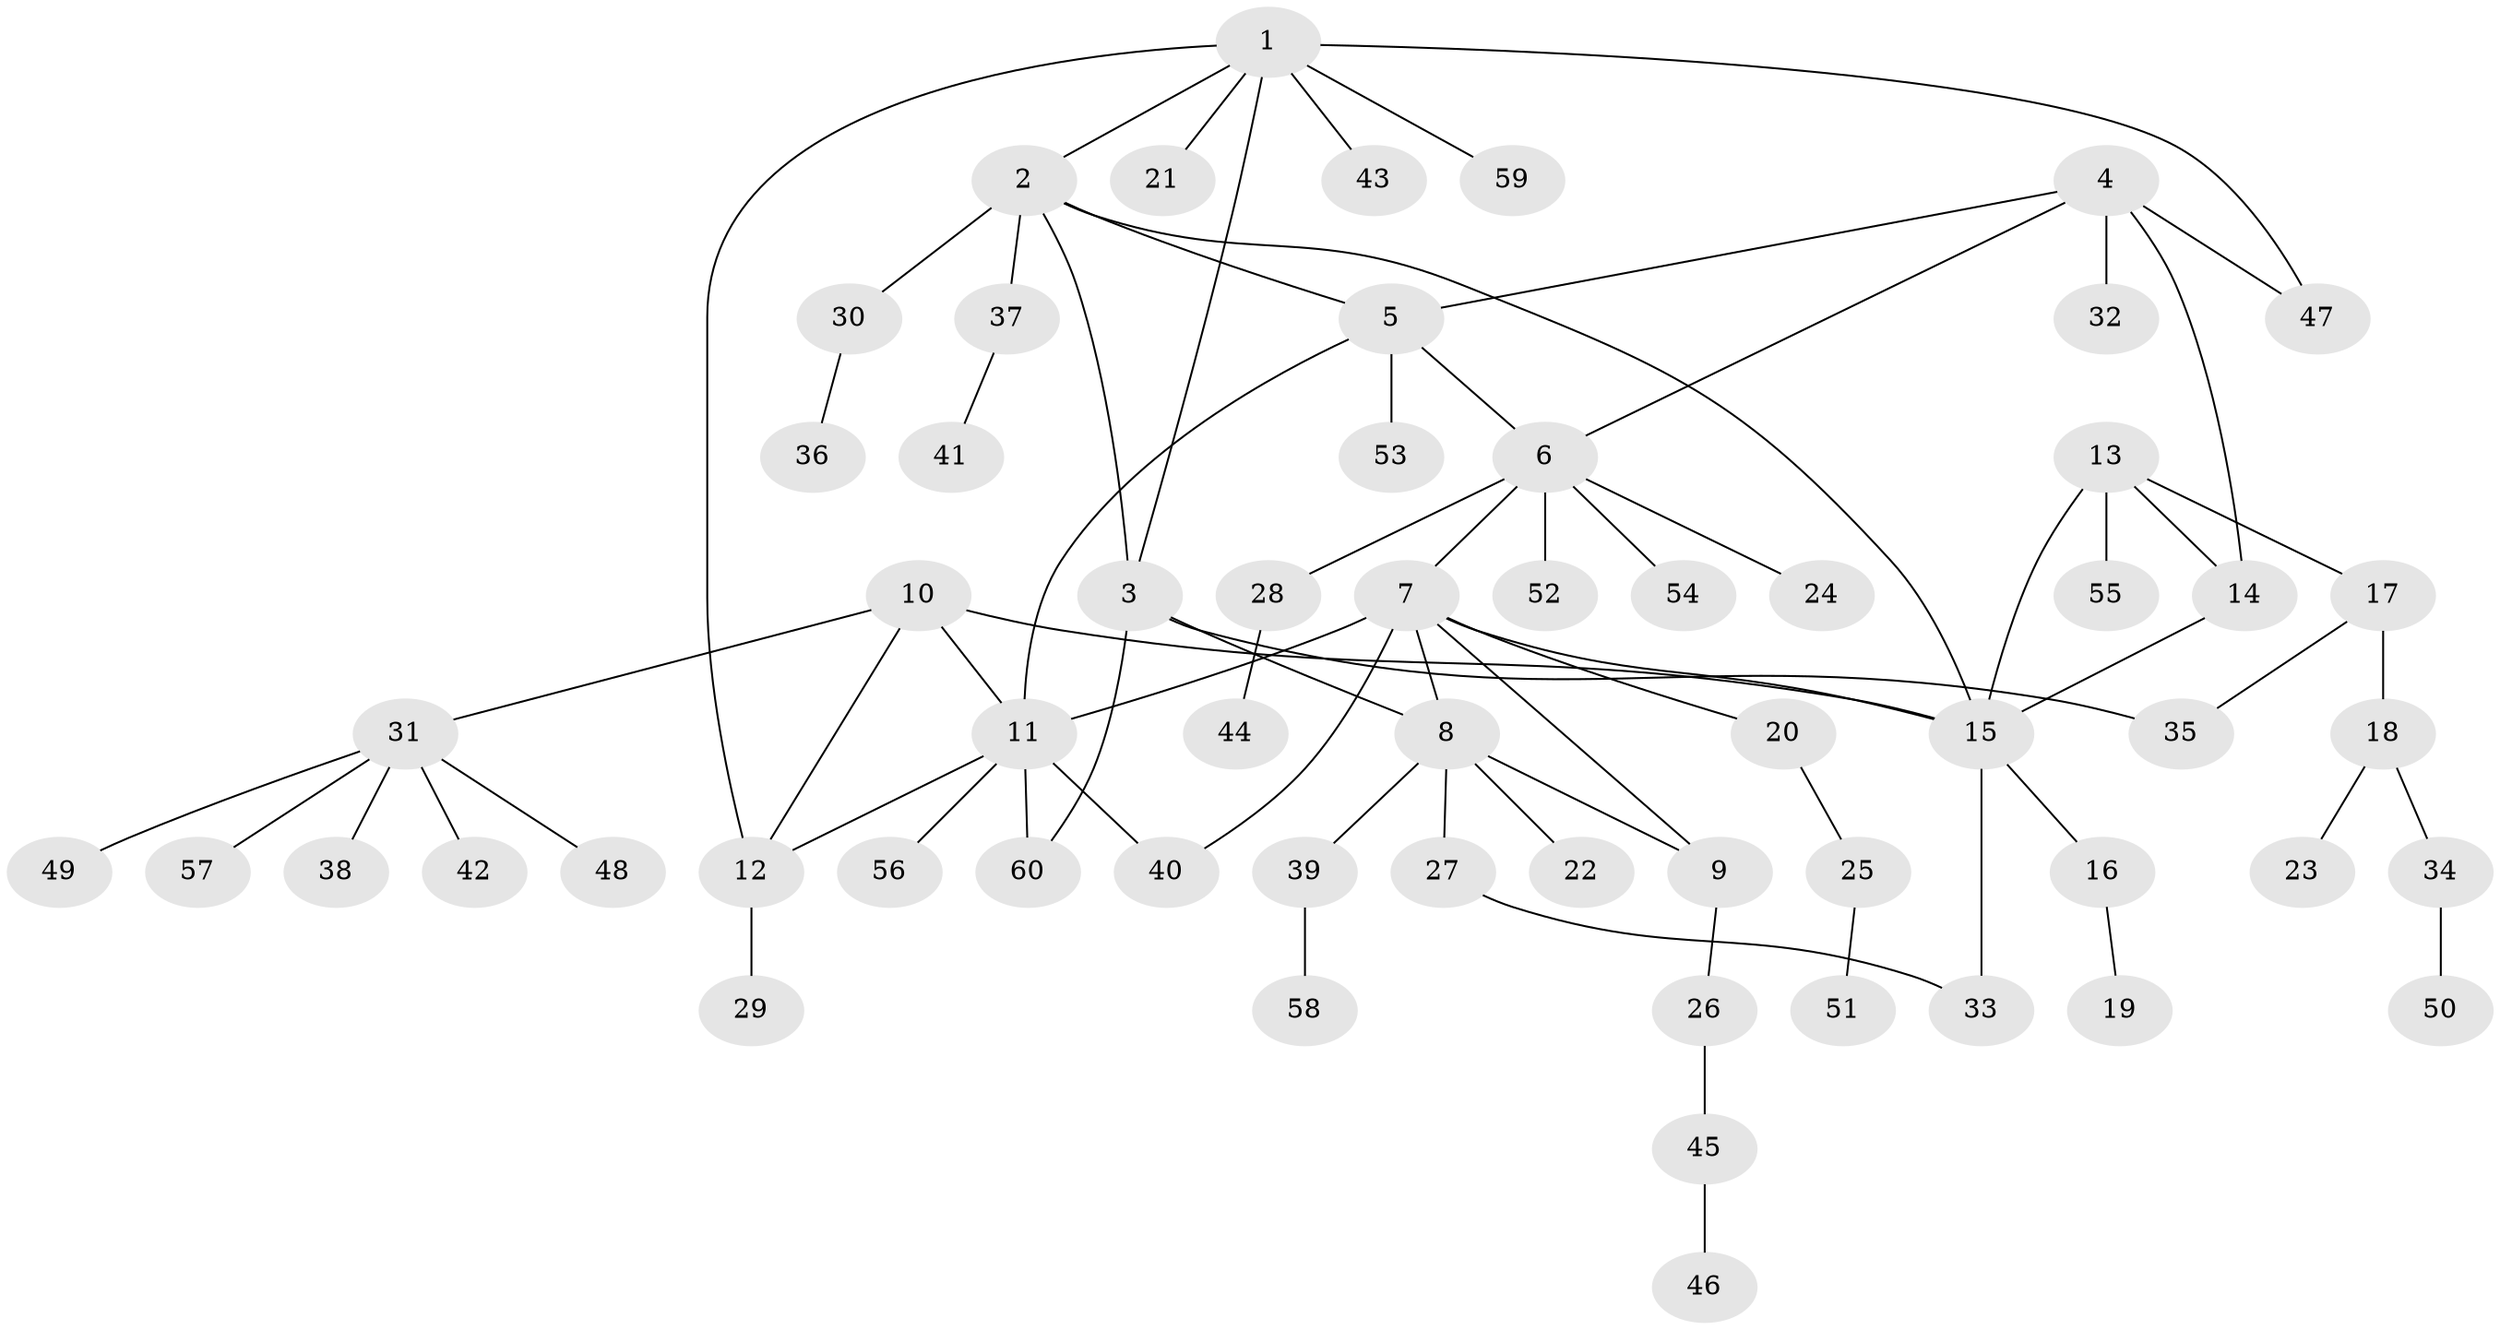 // Generated by graph-tools (version 1.1) at 2025/16/03/09/25 04:16:09]
// undirected, 60 vertices, 75 edges
graph export_dot {
graph [start="1"]
  node [color=gray90,style=filled];
  1;
  2;
  3;
  4;
  5;
  6;
  7;
  8;
  9;
  10;
  11;
  12;
  13;
  14;
  15;
  16;
  17;
  18;
  19;
  20;
  21;
  22;
  23;
  24;
  25;
  26;
  27;
  28;
  29;
  30;
  31;
  32;
  33;
  34;
  35;
  36;
  37;
  38;
  39;
  40;
  41;
  42;
  43;
  44;
  45;
  46;
  47;
  48;
  49;
  50;
  51;
  52;
  53;
  54;
  55;
  56;
  57;
  58;
  59;
  60;
  1 -- 2;
  1 -- 3;
  1 -- 12;
  1 -- 21;
  1 -- 43;
  1 -- 47;
  1 -- 59;
  2 -- 3;
  2 -- 5;
  2 -- 15;
  2 -- 30;
  2 -- 37;
  3 -- 8;
  3 -- 35;
  3 -- 60;
  4 -- 5;
  4 -- 6;
  4 -- 14;
  4 -- 32;
  4 -- 47;
  5 -- 6;
  5 -- 11;
  5 -- 53;
  6 -- 7;
  6 -- 24;
  6 -- 28;
  6 -- 52;
  6 -- 54;
  7 -- 8;
  7 -- 9;
  7 -- 11;
  7 -- 15;
  7 -- 20;
  7 -- 40;
  8 -- 9;
  8 -- 22;
  8 -- 27;
  8 -- 39;
  9 -- 26;
  10 -- 11;
  10 -- 12;
  10 -- 15;
  10 -- 31;
  11 -- 12;
  11 -- 40;
  11 -- 56;
  11 -- 60;
  12 -- 29;
  13 -- 14;
  13 -- 15;
  13 -- 17;
  13 -- 55;
  14 -- 15;
  15 -- 16;
  15 -- 33;
  16 -- 19;
  17 -- 18;
  17 -- 35;
  18 -- 23;
  18 -- 34;
  20 -- 25;
  25 -- 51;
  26 -- 45;
  27 -- 33;
  28 -- 44;
  30 -- 36;
  31 -- 38;
  31 -- 42;
  31 -- 48;
  31 -- 49;
  31 -- 57;
  34 -- 50;
  37 -- 41;
  39 -- 58;
  45 -- 46;
}
